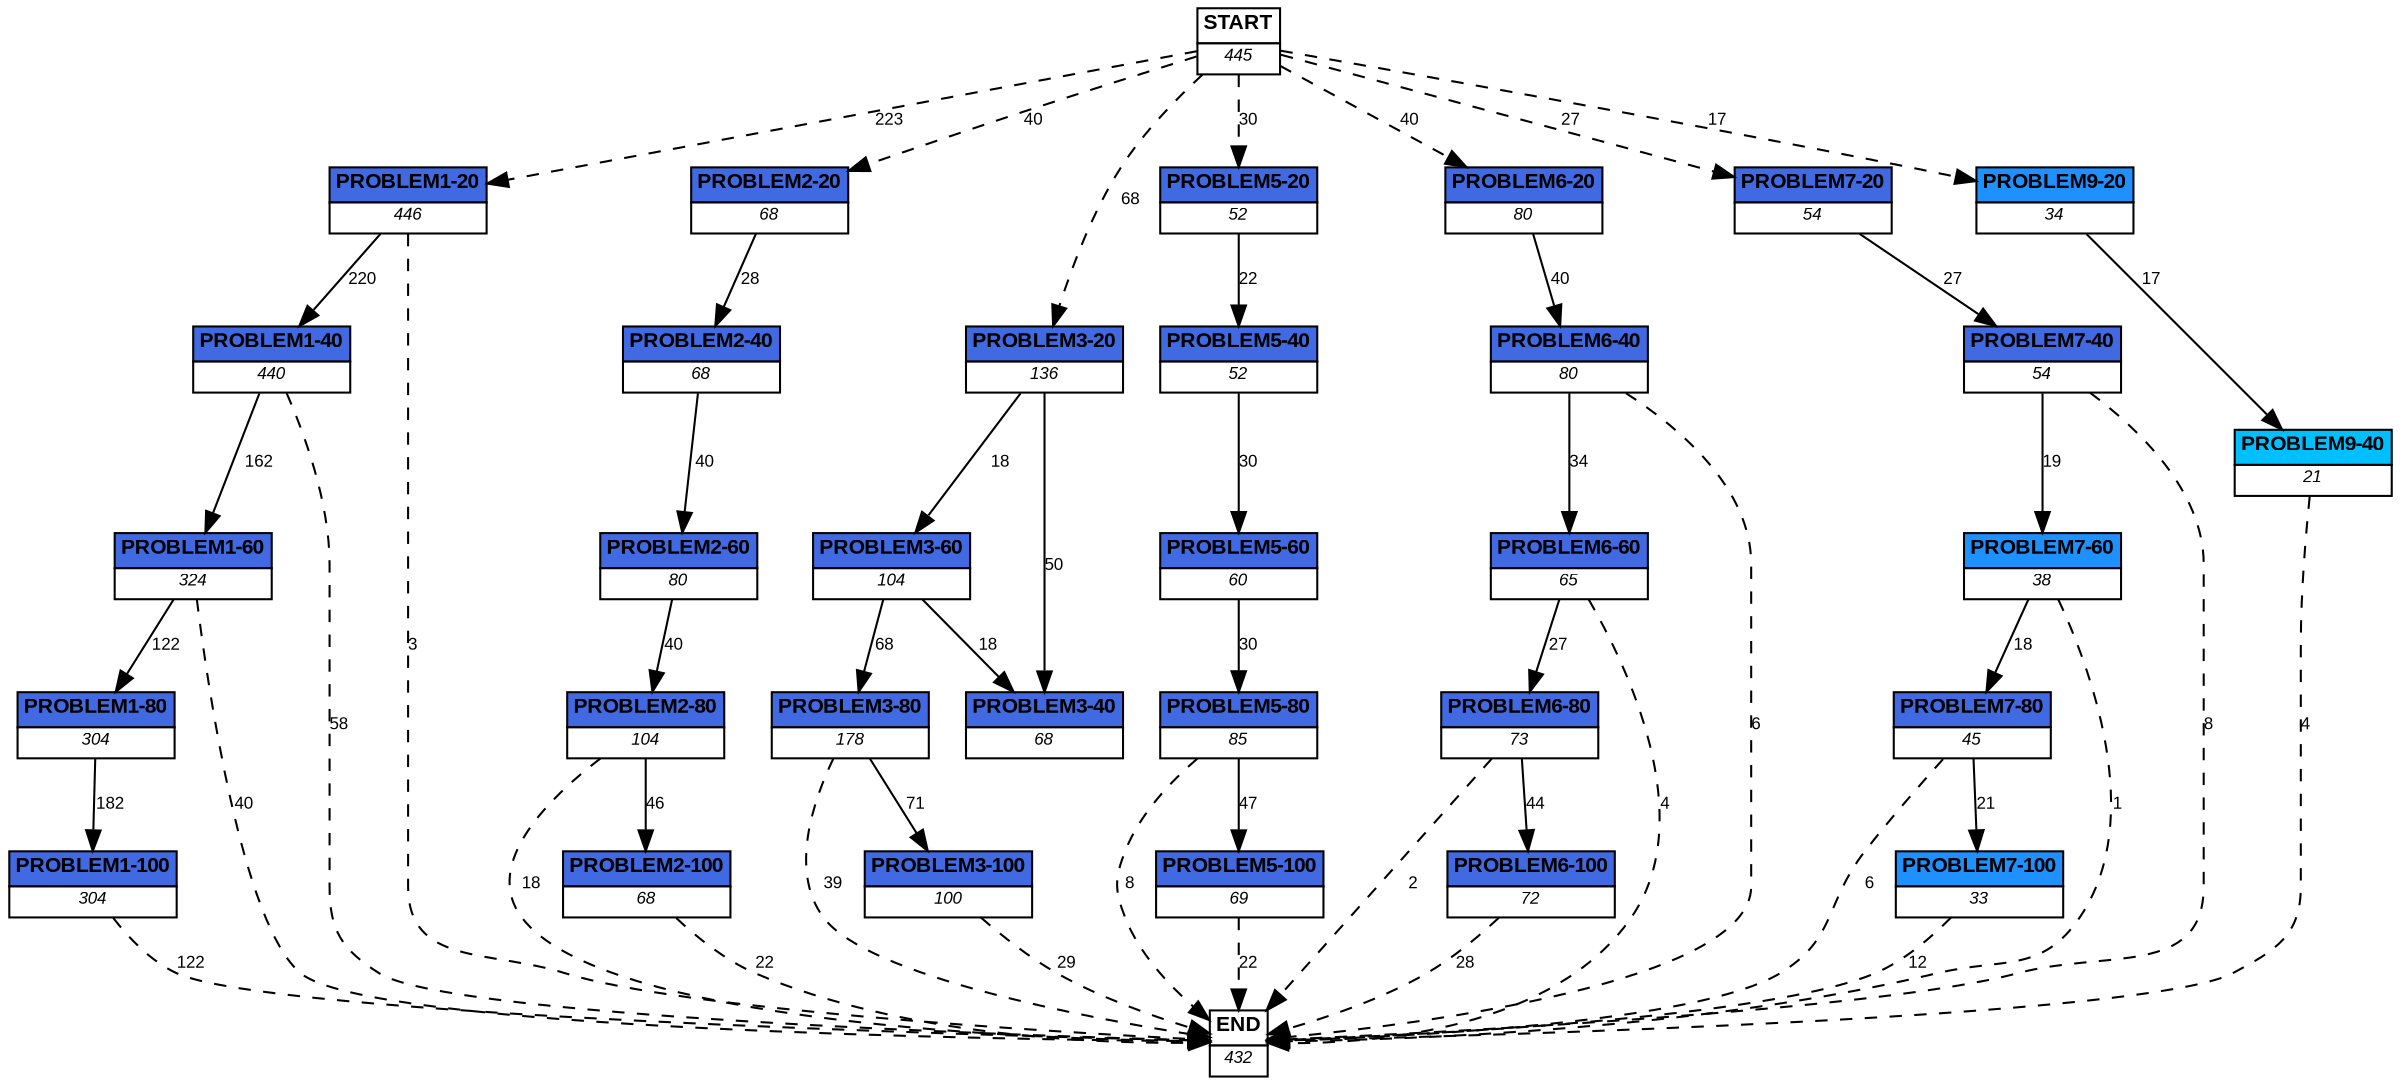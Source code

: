 digraph graphname {
	dpi = 150
	size="16,11!";
	margin = 0;
"PROBLEM1-20" [shape=plain, label=<<table border="0" cellborder="1" cellspacing="0"><tr><td bgcolor="royalblue"><FONT face="Arial" POINT-SIZE="10"><b>PROBLEM1-20</b></FONT></td></tr><tr><td bgcolor="white"><FONT face="Arial" POINT-SIZE="8"><i>446</i></FONT></td></tr></table>>]
"PROBLEM1-40" [shape=plain, label=<<table border="0" cellborder="1" cellspacing="0"><tr><td bgcolor="royalblue"><FONT face="Arial" POINT-SIZE="10"><b>PROBLEM1-40</b></FONT></td></tr><tr><td bgcolor="white"><FONT face="Arial" POINT-SIZE="8"><i>440</i></FONT></td></tr></table>>]
"PROBLEM1-60" [shape=plain, label=<<table border="0" cellborder="1" cellspacing="0"><tr><td bgcolor="royalblue"><FONT face="Arial" POINT-SIZE="10"><b>PROBLEM1-60</b></FONT></td></tr><tr><td bgcolor="white"><FONT face="Arial" POINT-SIZE="8"><i>324</i></FONT></td></tr></table>>]
"PROBLEM1-80" [shape=plain, label=<<table border="0" cellborder="1" cellspacing="0"><tr><td bgcolor="royalblue"><FONT face="Arial" POINT-SIZE="10"><b>PROBLEM1-80</b></FONT></td></tr><tr><td bgcolor="white"><FONT face="Arial" POINT-SIZE="8"><i>304</i></FONT></td></tr></table>>]
"PROBLEM1-100" [shape=plain, label=<<table border="0" cellborder="1" cellspacing="0"><tr><td bgcolor="royalblue"><FONT face="Arial" POINT-SIZE="10"><b>PROBLEM1-100</b></FONT></td></tr><tr><td bgcolor="white"><FONT face="Arial" POINT-SIZE="8"><i>304</i></FONT></td></tr></table>>]
"PROBLEM2-20" [shape=plain, label=<<table border="0" cellborder="1" cellspacing="0"><tr><td bgcolor="royalblue"><FONT face="Arial" POINT-SIZE="10"><b>PROBLEM2-20</b></FONT></td></tr><tr><td bgcolor="white"><FONT face="Arial" POINT-SIZE="8"><i>68</i></FONT></td></tr></table>>]
"PROBLEM2-60" [shape=plain, label=<<table border="0" cellborder="1" cellspacing="0"><tr><td bgcolor="royalblue"><FONT face="Arial" POINT-SIZE="10"><b>PROBLEM2-60</b></FONT></td></tr><tr><td bgcolor="white"><FONT face="Arial" POINT-SIZE="8"><i>80</i></FONT></td></tr></table>>]
"PROBLEM2-40" [shape=plain, label=<<table border="0" cellborder="1" cellspacing="0"><tr><td bgcolor="royalblue"><FONT face="Arial" POINT-SIZE="10"><b>PROBLEM2-40</b></FONT></td></tr><tr><td bgcolor="white"><FONT face="Arial" POINT-SIZE="8"><i>68</i></FONT></td></tr></table>>]
"PROBLEM2-80" [shape=plain, label=<<table border="0" cellborder="1" cellspacing="0"><tr><td bgcolor="royalblue"><FONT face="Arial" POINT-SIZE="10"><b>PROBLEM2-80</b></FONT></td></tr><tr><td bgcolor="white"><FONT face="Arial" POINT-SIZE="8"><i>104</i></FONT></td></tr></table>>]
"PROBLEM2-100" [shape=plain, label=<<table border="0" cellborder="1" cellspacing="0"><tr><td bgcolor="royalblue"><FONT face="Arial" POINT-SIZE="10"><b>PROBLEM2-100</b></FONT></td></tr><tr><td bgcolor="white"><FONT face="Arial" POINT-SIZE="8"><i>68</i></FONT></td></tr></table>>]
"PROBLEM3-20" [shape=plain, label=<<table border="0" cellborder="1" cellspacing="0"><tr><td bgcolor="royalblue"><FONT face="Arial" POINT-SIZE="10"><b>PROBLEM3-20</b></FONT></td></tr><tr><td bgcolor="white"><FONT face="Arial" POINT-SIZE="8"><i>136</i></FONT></td></tr></table>>]
"PROBLEM3-60" [shape=plain, label=<<table border="0" cellborder="1" cellspacing="0"><tr><td bgcolor="royalblue"><FONT face="Arial" POINT-SIZE="10"><b>PROBLEM3-60</b></FONT></td></tr><tr><td bgcolor="white"><FONT face="Arial" POINT-SIZE="8"><i>104</i></FONT></td></tr></table>>]
"PROBLEM3-40" [shape=plain, label=<<table border="0" cellborder="1" cellspacing="0"><tr><td bgcolor="royalblue"><FONT face="Arial" POINT-SIZE="10"><b>PROBLEM3-40</b></FONT></td></tr><tr><td bgcolor="white"><FONT face="Arial" POINT-SIZE="8"><i>68</i></FONT></td></tr></table>>]
"PROBLEM3-80" [shape=plain, label=<<table border="0" cellborder="1" cellspacing="0"><tr><td bgcolor="royalblue"><FONT face="Arial" POINT-SIZE="10"><b>PROBLEM3-80</b></FONT></td></tr><tr><td bgcolor="white"><FONT face="Arial" POINT-SIZE="8"><i>178</i></FONT></td></tr></table>>]
"PROBLEM3-100" [shape=plain, label=<<table border="0" cellborder="1" cellspacing="0"><tr><td bgcolor="royalblue"><FONT face="Arial" POINT-SIZE="10"><b>PROBLEM3-100</b></FONT></td></tr><tr><td bgcolor="white"><FONT face="Arial" POINT-SIZE="8"><i>100</i></FONT></td></tr></table>>]
"PROBLEM5-20" [shape=plain, label=<<table border="0" cellborder="1" cellspacing="0"><tr><td bgcolor="royalblue"><FONT face="Arial" POINT-SIZE="10"><b>PROBLEM5-20</b></FONT></td></tr><tr><td bgcolor="white"><FONT face="Arial" POINT-SIZE="8"><i>52</i></FONT></td></tr></table>>]
"PROBLEM5-60" [shape=plain, label=<<table border="0" cellborder="1" cellspacing="0"><tr><td bgcolor="royalblue"><FONT face="Arial" POINT-SIZE="10"><b>PROBLEM5-60</b></FONT></td></tr><tr><td bgcolor="white"><FONT face="Arial" POINT-SIZE="8"><i>60</i></FONT></td></tr></table>>]
"PROBLEM5-40" [shape=plain, label=<<table border="0" cellborder="1" cellspacing="0"><tr><td bgcolor="royalblue"><FONT face="Arial" POINT-SIZE="10"><b>PROBLEM5-40</b></FONT></td></tr><tr><td bgcolor="white"><FONT face="Arial" POINT-SIZE="8"><i>52</i></FONT></td></tr></table>>]
"PROBLEM5-80" [shape=plain, label=<<table border="0" cellborder="1" cellspacing="0"><tr><td bgcolor="royalblue"><FONT face="Arial" POINT-SIZE="10"><b>PROBLEM5-80</b></FONT></td></tr><tr><td bgcolor="white"><FONT face="Arial" POINT-SIZE="8"><i>85</i></FONT></td></tr></table>>]
"PROBLEM5-100" [shape=plain, label=<<table border="0" cellborder="1" cellspacing="0"><tr><td bgcolor="royalblue"><FONT face="Arial" POINT-SIZE="10"><b>PROBLEM5-100</b></FONT></td></tr><tr><td bgcolor="white"><FONT face="Arial" POINT-SIZE="8"><i>69</i></FONT></td></tr></table>>]
"PROBLEM6-20" [shape=plain, label=<<table border="0" cellborder="1" cellspacing="0"><tr><td bgcolor="royalblue"><FONT face="Arial" POINT-SIZE="10"><b>PROBLEM6-20</b></FONT></td></tr><tr><td bgcolor="white"><FONT face="Arial" POINT-SIZE="8"><i>80</i></FONT></td></tr></table>>]
"PROBLEM6-40" [shape=plain, label=<<table border="0" cellborder="1" cellspacing="0"><tr><td bgcolor="royalblue"><FONT face="Arial" POINT-SIZE="10"><b>PROBLEM6-40</b></FONT></td></tr><tr><td bgcolor="white"><FONT face="Arial" POINT-SIZE="8"><i>80</i></FONT></td></tr></table>>]
"PROBLEM6-60" [shape=plain, label=<<table border="0" cellborder="1" cellspacing="0"><tr><td bgcolor="royalblue"><FONT face="Arial" POINT-SIZE="10"><b>PROBLEM6-60</b></FONT></td></tr><tr><td bgcolor="white"><FONT face="Arial" POINT-SIZE="8"><i>65</i></FONT></td></tr></table>>]
"PROBLEM6-80" [shape=plain, label=<<table border="0" cellborder="1" cellspacing="0"><tr><td bgcolor="royalblue"><FONT face="Arial" POINT-SIZE="10"><b>PROBLEM6-80</b></FONT></td></tr><tr><td bgcolor="white"><FONT face="Arial" POINT-SIZE="8"><i>73</i></FONT></td></tr></table>>]
"PROBLEM6-100" [shape=plain, label=<<table border="0" cellborder="1" cellspacing="0"><tr><td bgcolor="royalblue"><FONT face="Arial" POINT-SIZE="10"><b>PROBLEM6-100</b></FONT></td></tr><tr><td bgcolor="white"><FONT face="Arial" POINT-SIZE="8"><i>72</i></FONT></td></tr></table>>]
"PROBLEM7-20" [shape=plain, label=<<table border="0" cellborder="1" cellspacing="0"><tr><td bgcolor="royalblue"><FONT face="Arial" POINT-SIZE="10"><b>PROBLEM7-20</b></FONT></td></tr><tr><td bgcolor="white"><FONT face="Arial" POINT-SIZE="8"><i>54</i></FONT></td></tr></table>>]
"PROBLEM7-40" [shape=plain, label=<<table border="0" cellborder="1" cellspacing="0"><tr><td bgcolor="royalblue"><FONT face="Arial" POINT-SIZE="10"><b>PROBLEM7-40</b></FONT></td></tr><tr><td bgcolor="white"><FONT face="Arial" POINT-SIZE="8"><i>54</i></FONT></td></tr></table>>]
"PROBLEM7-60" [shape=plain, label=<<table border="0" cellborder="1" cellspacing="0"><tr><td bgcolor="dodgerblue"><FONT face="Arial" POINT-SIZE="10"><b>PROBLEM7-60</b></FONT></td></tr><tr><td bgcolor="white"><FONT face="Arial" POINT-SIZE="8"><i>38</i></FONT></td></tr></table>>]
"PROBLEM7-80" [shape=plain, label=<<table border="0" cellborder="1" cellspacing="0"><tr><td bgcolor="royalblue"><FONT face="Arial" POINT-SIZE="10"><b>PROBLEM7-80</b></FONT></td></tr><tr><td bgcolor="white"><FONT face="Arial" POINT-SIZE="8"><i>45</i></FONT></td></tr></table>>]
"PROBLEM7-100" [shape=plain, label=<<table border="0" cellborder="1" cellspacing="0"><tr><td bgcolor="dodgerblue"><FONT face="Arial" POINT-SIZE="10"><b>PROBLEM7-100</b></FONT></td></tr><tr><td bgcolor="white"><FONT face="Arial" POINT-SIZE="8"><i>33</i></FONT></td></tr></table>>]
"PROBLEM9-20" [shape=plain, label=<<table border="0" cellborder="1" cellspacing="0"><tr><td bgcolor="dodgerblue"><FONT face="Arial" POINT-SIZE="10"><b>PROBLEM9-20</b></FONT></td></tr><tr><td bgcolor="white"><FONT face="Arial" POINT-SIZE="8"><i>34</i></FONT></td></tr></table>>]
"PROBLEM9-40" [shape=plain, label=<<table border="0" cellborder="1" cellspacing="0"><tr><td bgcolor="deepskyblue"><FONT face="Arial" POINT-SIZE="10"><b>PROBLEM9-40</b></FONT></td></tr><tr><td bgcolor="white"><FONT face="Arial" POINT-SIZE="8"><i>21</i></FONT></td></tr></table>>]
"START" [shape=plain, label=<<table border="0" cellborder="1" cellspacing="0"><tr><td bgcolor="white"><FONT face="Arial" POINT-SIZE="10"><b>START</b></FONT></td></tr><tr><td bgcolor="white"><FONT face="Arial" POINT-SIZE="8"><i>445</i></FONT></td></tr></table>>]
"END" [shape=plain, label=<<table border="0" cellborder="1" cellspacing="0"><tr><td bgcolor="white"><FONT face="Arial" POINT-SIZE="10"><b>END</b></FONT></td></tr><tr><td bgcolor="white"><FONT face="Arial" POINT-SIZE="8"><i>432</i></FONT></td></tr></table>>]
"PROBLEM1-20" -> "PROBLEM1-40" [ label ="220" labelfloat=false fontname="Arial" fontsize=8]
"PROBLEM1-20" -> "END" [ style = dashed label ="3" labelfloat=false fontname="Arial" fontsize=8]
"PROBLEM1-40" -> "PROBLEM1-60" [ label ="162" labelfloat=false fontname="Arial" fontsize=8]
"PROBLEM1-40" -> "END" [ style = dashed label ="58" labelfloat=false fontname="Arial" fontsize=8]
"PROBLEM1-60" -> "PROBLEM1-80" [ label ="122" labelfloat=false fontname="Arial" fontsize=8]
"PROBLEM1-60" -> "END" [ style = dashed label ="40" labelfloat=false fontname="Arial" fontsize=8]
"PROBLEM1-80" -> "PROBLEM1-100" [ label ="182" labelfloat=false fontname="Arial" fontsize=8]
"PROBLEM1-100" -> "END" [ style = dashed label ="122" labelfloat=false fontname="Arial" fontsize=8]
"PROBLEM2-20" -> "PROBLEM2-40" [ label ="28" labelfloat=false fontname="Arial" fontsize=8]
"PROBLEM2-60" -> "PROBLEM2-80" [ label ="40" labelfloat=false fontname="Arial" fontsize=8]
"PROBLEM2-40" -> "PROBLEM2-60" [ label ="40" labelfloat=false fontname="Arial" fontsize=8]
"PROBLEM2-80" -> "PROBLEM2-100" [ label ="46" labelfloat=false fontname="Arial" fontsize=8]
"PROBLEM2-80" -> "END" [ style = dashed label ="18" labelfloat=false fontname="Arial" fontsize=8]
"PROBLEM2-100" -> "END" [ style = dashed label ="22" labelfloat=false fontname="Arial" fontsize=8]
"PROBLEM3-20" -> "PROBLEM3-60" [ label ="18" labelfloat=false fontname="Arial" fontsize=8]
"PROBLEM3-20" -> "PROBLEM3-40" [ label ="50" labelfloat=false fontname="Arial" fontsize=8]
"PROBLEM3-60" -> "PROBLEM3-40" [ label ="18" labelfloat=false fontname="Arial" fontsize=8]
"PROBLEM3-60" -> "PROBLEM3-80" [ label ="68" labelfloat=false fontname="Arial" fontsize=8]
"PROBLEM3-80" -> "PROBLEM3-100" [ label ="71" labelfloat=false fontname="Arial" fontsize=8]
"PROBLEM3-80" -> "END" [ style = dashed label ="39" labelfloat=false fontname="Arial" fontsize=8]
"PROBLEM3-100" -> "END" [ style = dashed label ="29" labelfloat=false fontname="Arial" fontsize=8]
"PROBLEM5-20" -> "PROBLEM5-40" [ label ="22" labelfloat=false fontname="Arial" fontsize=8]
"PROBLEM5-60" -> "PROBLEM5-80" [ label ="30" labelfloat=false fontname="Arial" fontsize=8]
"PROBLEM5-40" -> "PROBLEM5-60" [ label ="30" labelfloat=false fontname="Arial" fontsize=8]
"PROBLEM5-80" -> "PROBLEM5-100" [ label ="47" labelfloat=false fontname="Arial" fontsize=8]
"PROBLEM5-80" -> "END" [ style = dashed label ="8" labelfloat=false fontname="Arial" fontsize=8]
"PROBLEM5-100" -> "END" [ style = dashed label ="22" labelfloat=false fontname="Arial" fontsize=8]
"PROBLEM6-20" -> "PROBLEM6-40" [ label ="40" labelfloat=false fontname="Arial" fontsize=8]
"PROBLEM6-40" -> "PROBLEM6-60" [ label ="34" labelfloat=false fontname="Arial" fontsize=8]
"PROBLEM6-40" -> "END" [ style = dashed label ="6" labelfloat=false fontname="Arial" fontsize=8]
"PROBLEM6-60" -> "PROBLEM6-80" [ label ="27" labelfloat=false fontname="Arial" fontsize=8]
"PROBLEM6-60" -> "END" [ style = dashed label ="4" labelfloat=false fontname="Arial" fontsize=8]
"PROBLEM6-80" -> "PROBLEM6-100" [ label ="44" labelfloat=false fontname="Arial" fontsize=8]
"PROBLEM6-80" -> "END" [ style = dashed label ="2" labelfloat=false fontname="Arial" fontsize=8]
"PROBLEM6-100" -> "END" [ style = dashed label ="28" labelfloat=false fontname="Arial" fontsize=8]
"PROBLEM7-20" -> "PROBLEM7-40" [ label ="27" labelfloat=false fontname="Arial" fontsize=8]
"PROBLEM7-40" -> "PROBLEM7-60" [ label ="19" labelfloat=false fontname="Arial" fontsize=8]
"PROBLEM7-40" -> "END" [ style = dashed label ="8" labelfloat=false fontname="Arial" fontsize=8]
"PROBLEM7-60" -> "PROBLEM7-80" [ label ="18" labelfloat=false fontname="Arial" fontsize=8]
"PROBLEM7-60" -> "END" [ style = dashed label ="1" labelfloat=false fontname="Arial" fontsize=8]
"PROBLEM7-80" -> "PROBLEM7-100" [ label ="21" labelfloat=false fontname="Arial" fontsize=8]
"PROBLEM7-80" -> "END" [ style = dashed label ="6" labelfloat=false fontname="Arial" fontsize=8]
"PROBLEM7-100" -> "END" [ style = dashed label ="12" labelfloat=false fontname="Arial" fontsize=8]
"PROBLEM9-20" -> "PROBLEM9-40" [ label ="17" labelfloat=false fontname="Arial" fontsize=8]
"PROBLEM9-40" -> "END" [ style = dashed label ="4" labelfloat=false fontname="Arial" fontsize=8]
"START" -> "PROBLEM1-20" [ style = dashed label ="223" labelfloat=false fontname="Arial" fontsize=8]
"START" -> "PROBLEM2-20" [ style = dashed label ="40" labelfloat=false fontname="Arial" fontsize=8]
"START" -> "PROBLEM3-20" [ style = dashed label ="68" labelfloat=false fontname="Arial" fontsize=8]
"START" -> "PROBLEM5-20" [ style = dashed label ="30" labelfloat=false fontname="Arial" fontsize=8]
"START" -> "PROBLEM6-20" [ style = dashed label ="40" labelfloat=false fontname="Arial" fontsize=8]
"START" -> "PROBLEM7-20" [ style = dashed label ="27" labelfloat=false fontname="Arial" fontsize=8]
"START" -> "PROBLEM9-20" [ style = dashed label ="17" labelfloat=false fontname="Arial" fontsize=8]
}